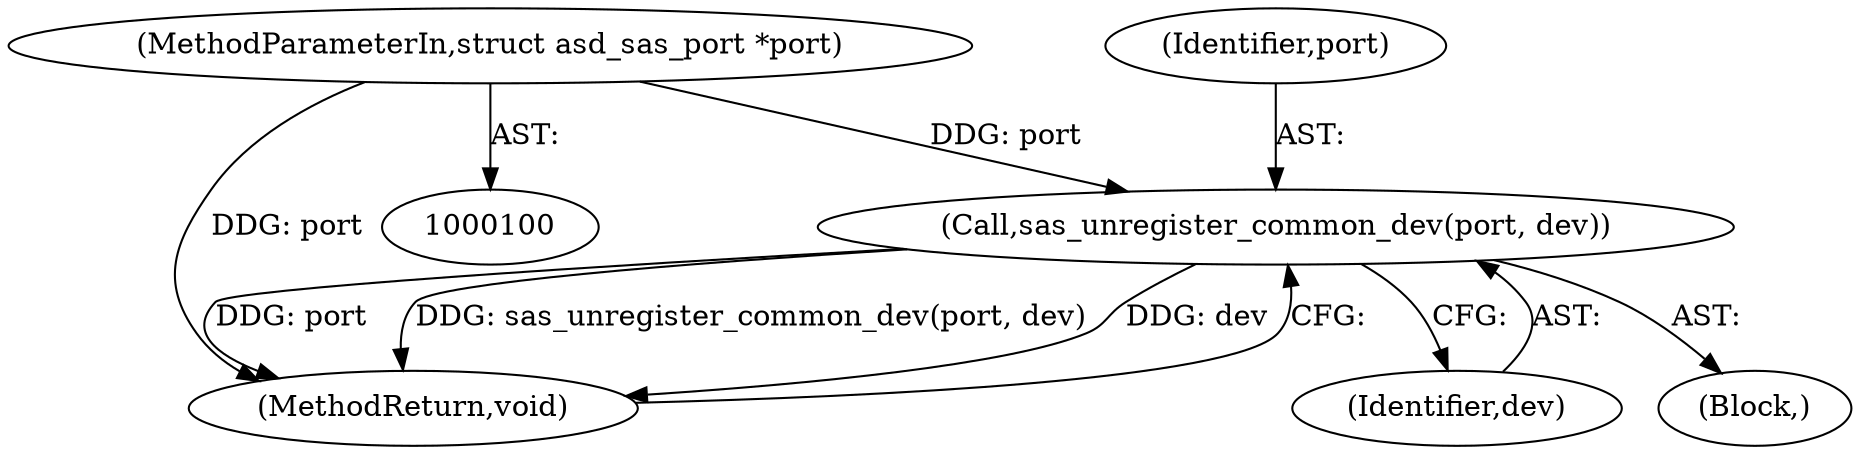 digraph "0_linux_0558f33c06bb910e2879e355192227a8e8f0219d_0@pointer" {
"1000101" [label="(MethodParameterIn,struct asd_sas_port *port)"];
"1000122" [label="(Call,sas_unregister_common_dev(port, dev))"];
"1000101" [label="(MethodParameterIn,struct asd_sas_port *port)"];
"1000105" [label="(Block,)"];
"1000123" [label="(Identifier,port)"];
"1000125" [label="(MethodReturn,void)"];
"1000122" [label="(Call,sas_unregister_common_dev(port, dev))"];
"1000124" [label="(Identifier,dev)"];
"1000101" -> "1000100"  [label="AST: "];
"1000101" -> "1000125"  [label="DDG: port"];
"1000101" -> "1000122"  [label="DDG: port"];
"1000122" -> "1000105"  [label="AST: "];
"1000122" -> "1000124"  [label="CFG: "];
"1000123" -> "1000122"  [label="AST: "];
"1000124" -> "1000122"  [label="AST: "];
"1000125" -> "1000122"  [label="CFG: "];
"1000122" -> "1000125"  [label="DDG: port"];
"1000122" -> "1000125"  [label="DDG: sas_unregister_common_dev(port, dev)"];
"1000122" -> "1000125"  [label="DDG: dev"];
}
